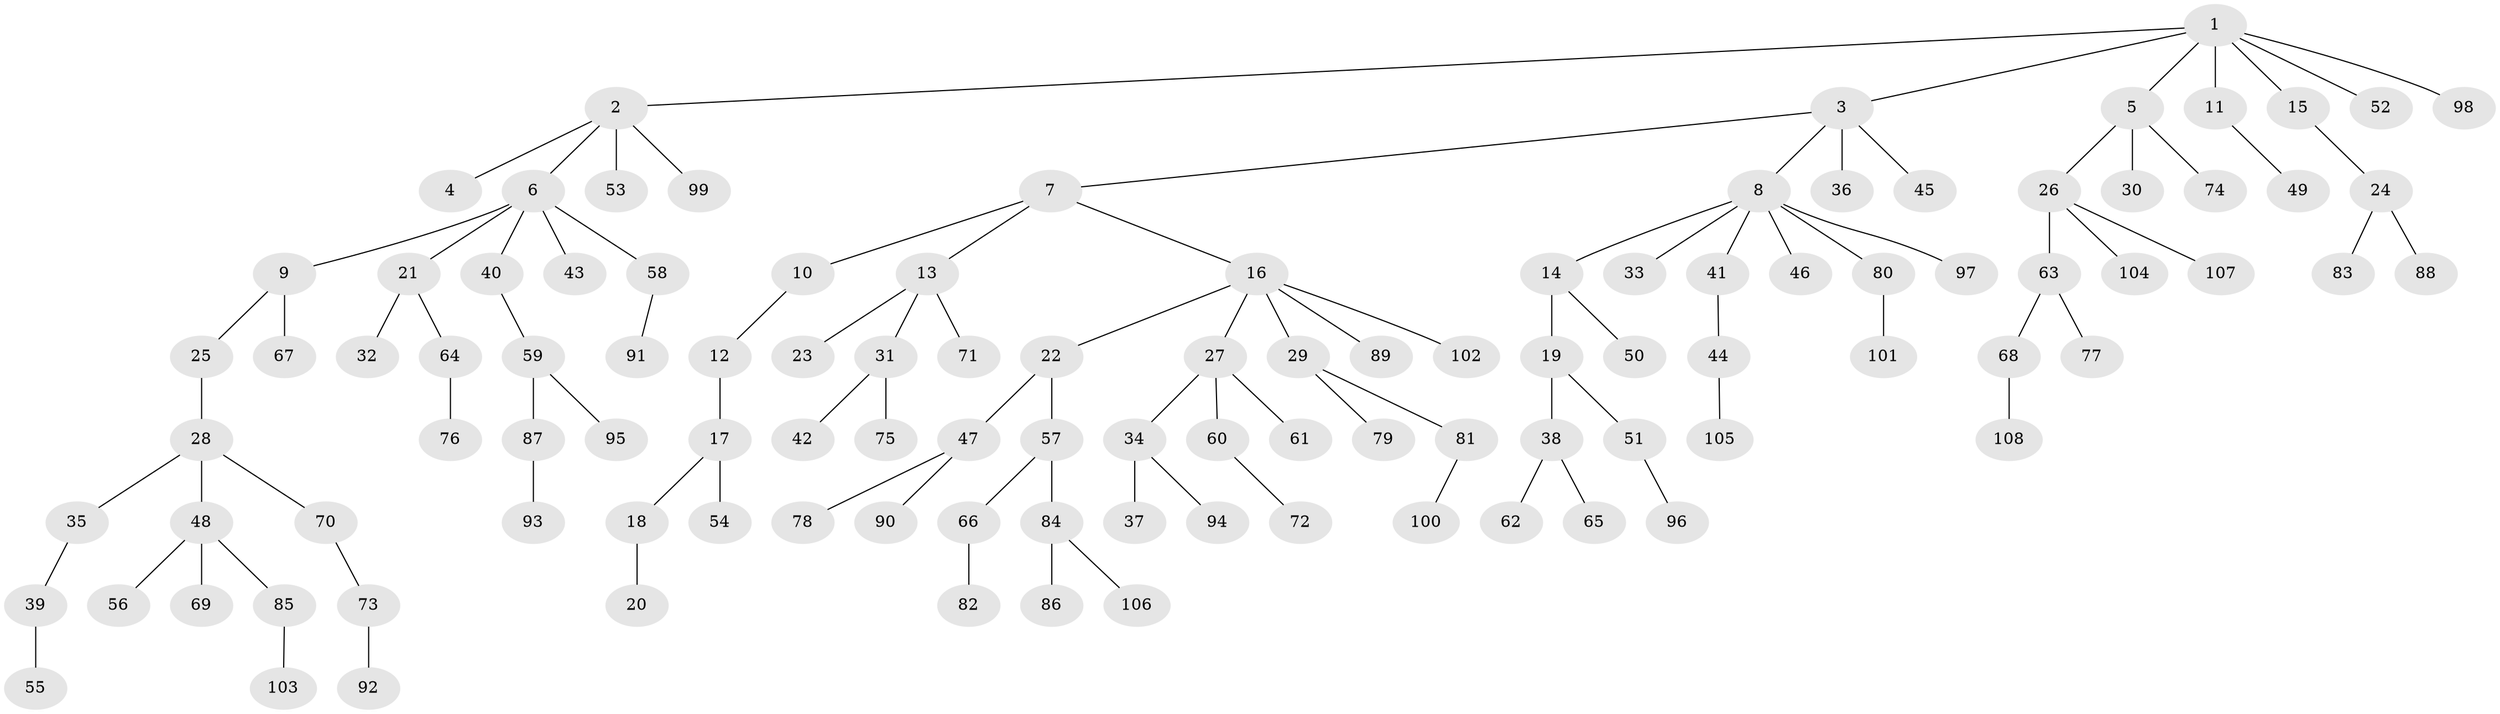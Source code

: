 // Generated by graph-tools (version 1.1) at 2025/52/03/09/25 04:52:33]
// undirected, 108 vertices, 107 edges
graph export_dot {
graph [start="1"]
  node [color=gray90,style=filled];
  1;
  2;
  3;
  4;
  5;
  6;
  7;
  8;
  9;
  10;
  11;
  12;
  13;
  14;
  15;
  16;
  17;
  18;
  19;
  20;
  21;
  22;
  23;
  24;
  25;
  26;
  27;
  28;
  29;
  30;
  31;
  32;
  33;
  34;
  35;
  36;
  37;
  38;
  39;
  40;
  41;
  42;
  43;
  44;
  45;
  46;
  47;
  48;
  49;
  50;
  51;
  52;
  53;
  54;
  55;
  56;
  57;
  58;
  59;
  60;
  61;
  62;
  63;
  64;
  65;
  66;
  67;
  68;
  69;
  70;
  71;
  72;
  73;
  74;
  75;
  76;
  77;
  78;
  79;
  80;
  81;
  82;
  83;
  84;
  85;
  86;
  87;
  88;
  89;
  90;
  91;
  92;
  93;
  94;
  95;
  96;
  97;
  98;
  99;
  100;
  101;
  102;
  103;
  104;
  105;
  106;
  107;
  108;
  1 -- 2;
  1 -- 3;
  1 -- 5;
  1 -- 11;
  1 -- 15;
  1 -- 52;
  1 -- 98;
  2 -- 4;
  2 -- 6;
  2 -- 53;
  2 -- 99;
  3 -- 7;
  3 -- 8;
  3 -- 36;
  3 -- 45;
  5 -- 26;
  5 -- 30;
  5 -- 74;
  6 -- 9;
  6 -- 21;
  6 -- 40;
  6 -- 43;
  6 -- 58;
  7 -- 10;
  7 -- 13;
  7 -- 16;
  8 -- 14;
  8 -- 33;
  8 -- 41;
  8 -- 46;
  8 -- 80;
  8 -- 97;
  9 -- 25;
  9 -- 67;
  10 -- 12;
  11 -- 49;
  12 -- 17;
  13 -- 23;
  13 -- 31;
  13 -- 71;
  14 -- 19;
  14 -- 50;
  15 -- 24;
  16 -- 22;
  16 -- 27;
  16 -- 29;
  16 -- 89;
  16 -- 102;
  17 -- 18;
  17 -- 54;
  18 -- 20;
  19 -- 38;
  19 -- 51;
  21 -- 32;
  21 -- 64;
  22 -- 47;
  22 -- 57;
  24 -- 83;
  24 -- 88;
  25 -- 28;
  26 -- 63;
  26 -- 104;
  26 -- 107;
  27 -- 34;
  27 -- 60;
  27 -- 61;
  28 -- 35;
  28 -- 48;
  28 -- 70;
  29 -- 79;
  29 -- 81;
  31 -- 42;
  31 -- 75;
  34 -- 37;
  34 -- 94;
  35 -- 39;
  38 -- 62;
  38 -- 65;
  39 -- 55;
  40 -- 59;
  41 -- 44;
  44 -- 105;
  47 -- 78;
  47 -- 90;
  48 -- 56;
  48 -- 69;
  48 -- 85;
  51 -- 96;
  57 -- 66;
  57 -- 84;
  58 -- 91;
  59 -- 87;
  59 -- 95;
  60 -- 72;
  63 -- 68;
  63 -- 77;
  64 -- 76;
  66 -- 82;
  68 -- 108;
  70 -- 73;
  73 -- 92;
  80 -- 101;
  81 -- 100;
  84 -- 86;
  84 -- 106;
  85 -- 103;
  87 -- 93;
}
